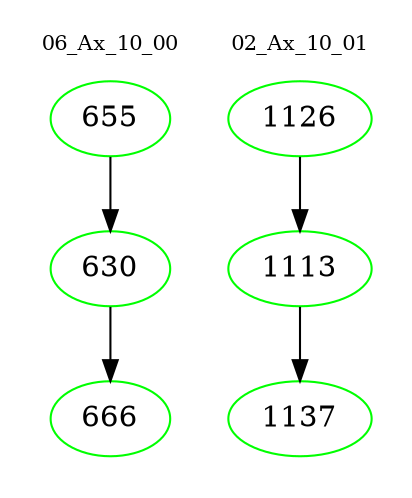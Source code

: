digraph{
subgraph cluster_0 {
color = white
label = "06_Ax_10_00";
fontsize=10;
T0_655 [label="655", color="green"]
T0_655 -> T0_630 [color="black"]
T0_630 [label="630", color="green"]
T0_630 -> T0_666 [color="black"]
T0_666 [label="666", color="green"]
}
subgraph cluster_1 {
color = white
label = "02_Ax_10_01";
fontsize=10;
T1_1126 [label="1126", color="green"]
T1_1126 -> T1_1113 [color="black"]
T1_1113 [label="1113", color="green"]
T1_1113 -> T1_1137 [color="black"]
T1_1137 [label="1137", color="green"]
}
}
